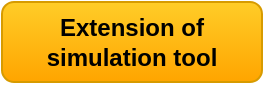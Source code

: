 <mxfile version="24.2.7" type="github">
  <diagram name="Page-1" id="I-vROl8wck2bUYbO3nWg">
    <mxGraphModel dx="486" dy="253" grid="1" gridSize="10" guides="1" tooltips="1" connect="1" arrows="1" fold="1" page="1" pageScale="1" pageWidth="827" pageHeight="1169" math="0" shadow="0">
      <root>
        <mxCell id="0" />
        <mxCell id="1" parent="0" />
        <mxCell id="Hv0lNVGdtfThHYHVHC5F-1" value="&lt;b&gt;Extension of simulation tool&lt;/b&gt;" style="rounded=1;whiteSpace=wrap;html=1;fillColor=#ffcd28;gradientColor=#ffa500;strokeColor=#d79b00;" vertex="1" parent="1">
          <mxGeometry x="240" y="320" width="130" height="40" as="geometry" />
        </mxCell>
      </root>
    </mxGraphModel>
  </diagram>
</mxfile>
